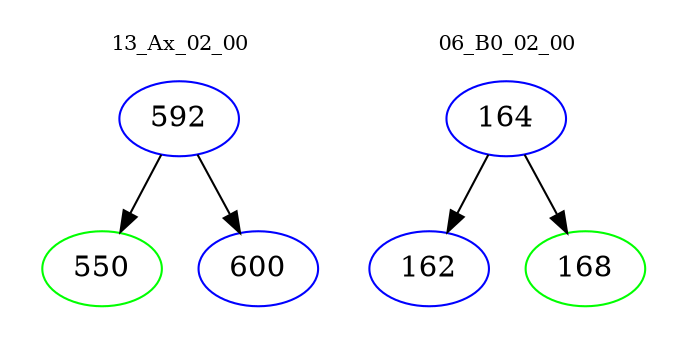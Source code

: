 digraph{
subgraph cluster_0 {
color = white
label = "13_Ax_02_00";
fontsize=10;
T0_592 [label="592", color="blue"]
T0_592 -> T0_550 [color="black"]
T0_550 [label="550", color="green"]
T0_592 -> T0_600 [color="black"]
T0_600 [label="600", color="blue"]
}
subgraph cluster_1 {
color = white
label = "06_B0_02_00";
fontsize=10;
T1_164 [label="164", color="blue"]
T1_164 -> T1_162 [color="black"]
T1_162 [label="162", color="blue"]
T1_164 -> T1_168 [color="black"]
T1_168 [label="168", color="green"]
}
}
